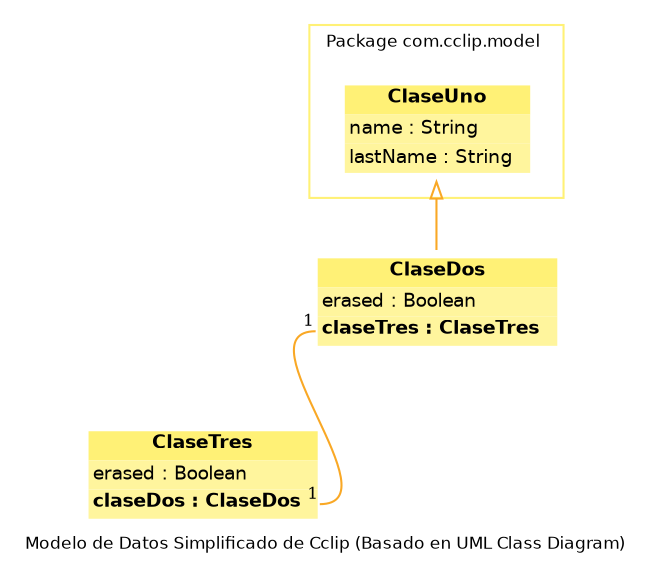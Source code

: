 // dot 2.36.0 on Linux 3.13.0-40-generic
// SchemaSpy rev Unknown
digraph "oneDegreeRelationshipsDiagram" {
  graph [
    label="Modelo de Datos Simplificado de Cclip (Basado en UML Class Diagram)"
    bgcolor="#FFFFFF"
    labeljust="l"
    nodesep="0.18"
    ranksep="0.46"
    fontname="Helvetica"
    fontsize="8"
  ];
  node [
    fontname="Helvetica"
    fontsize="9"
    shape="plaintext"
  ];
  edge [
    arrowsize="0.8"
  ];
 
  
   "ClaseTres" [

    label=<

    <TABLE BORDER="0" CELLBORDER="0" CELLSPACING="0" BGCOLOR="#ffffff">

      <TR><TD COLSPAN="3" BGCOLOR="#FFF176" ALIGN="CENTER"><B>ClaseTres</B></TD></TR>

	<TR><TD PORT="erased" COLSPAN="3" BGCOLOR="#FFF59D" ALIGN="LEFT">erased : Boolean  </TD></TR>
      <TR><TD PORT="claseDos" COLSPAN="3" BGCOLOR="#FFF59D" ALIGN="LEFT"><B>claseDos : ClaseDos  </B></TD></TR>
      
     
    </TABLE>>

    URL="physical_person.html"
    tooltip="physical_person"

  ];

  "ClaseDos" [

    label=<

    <TABLE BORDER="0" CELLBORDER="0" CELLSPACING="0" BGCOLOR="#ffffff">
      
	<TR><TD COLSPAN="3" BGCOLOR="#FFF176" ALIGN="CENTER"><B>ClaseDos</B></TD></TR>
      
	<TR><TD PORT="erased" COLSPAN="2" BGCOLOR="#FFF59D" ALIGN="LEFT">erased : Boolean  </TD></TR>
      	<TR><TD PORT="claseTres" COLSPAN="2" BGCOLOR="#FFF59D" ALIGN="LEFT"><B>claseTres : ClaseTres  </B></TD></TR>
      	
            
    </TABLE>>

    URL="pp_address.html"
    tooltip="pp_address"

  ];

subgraph clustercom_cclip_model {
				
				color="#FFF176";
				label = "Package com.cclip.model";

 "ClaseUno" [

    label=<

    <TABLE BORDER="0" CELLBORDER="0" CELLSPACING="0" BGCOLOR="#ffffff">
      
	<TR><TD COLSPAN="3" BGCOLOR="#FFF176" ALIGN="CENTER"> <B> ClaseUno </B> </TD></TR>
      
	
      	<TR><TD PORT="name" COLSPAN="2" BGCOLOR="#FFF59D" ALIGN="LEFT">name : String  </TD></TR>
      	<TR><TD PORT="lastName" COLSPAN="2" BGCOLOR="#FFF59D" ALIGN="LEFT">lastName : String  </TD></TR>
            
    </TABLE>>

    URL="pp_address.html"
    tooltip="pp_address"

  ];

}
  "ClaseUno" -> "ClaseDos" [dir=back,arrowtail=empty, color="#F9A825"];

 "ClaseDos":"claseTres":w -> "ClaseTres":"claseDos":e [arrowhead=none, dir=back, arrowtail=none, arrowhead=none, headlabel = "1", taillabel = "1", fontsize="8", color="#F9A825"];

}
